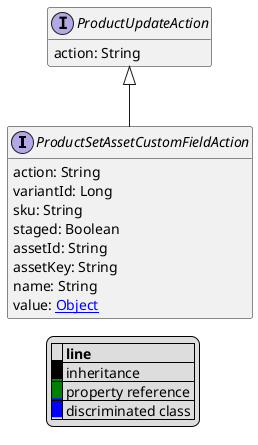 @startuml

hide empty fields
hide empty methods
legend
|= |= line |
|<back:black>   </back>| inheritance |
|<back:green>   </back>| property reference |
|<back:blue>   </back>| discriminated class |
endlegend
interface ProductSetAssetCustomFieldAction [[ProductSetAssetCustomFieldAction.svg]] extends ProductUpdateAction {
    action: String
    variantId: Long
    sku: String
    staged: Boolean
    assetId: String
    assetKey: String
    name: String
    value: [[Object.svg Object]]
}
interface ProductUpdateAction [[ProductUpdateAction.svg]]  {
    action: String
}





@enduml
